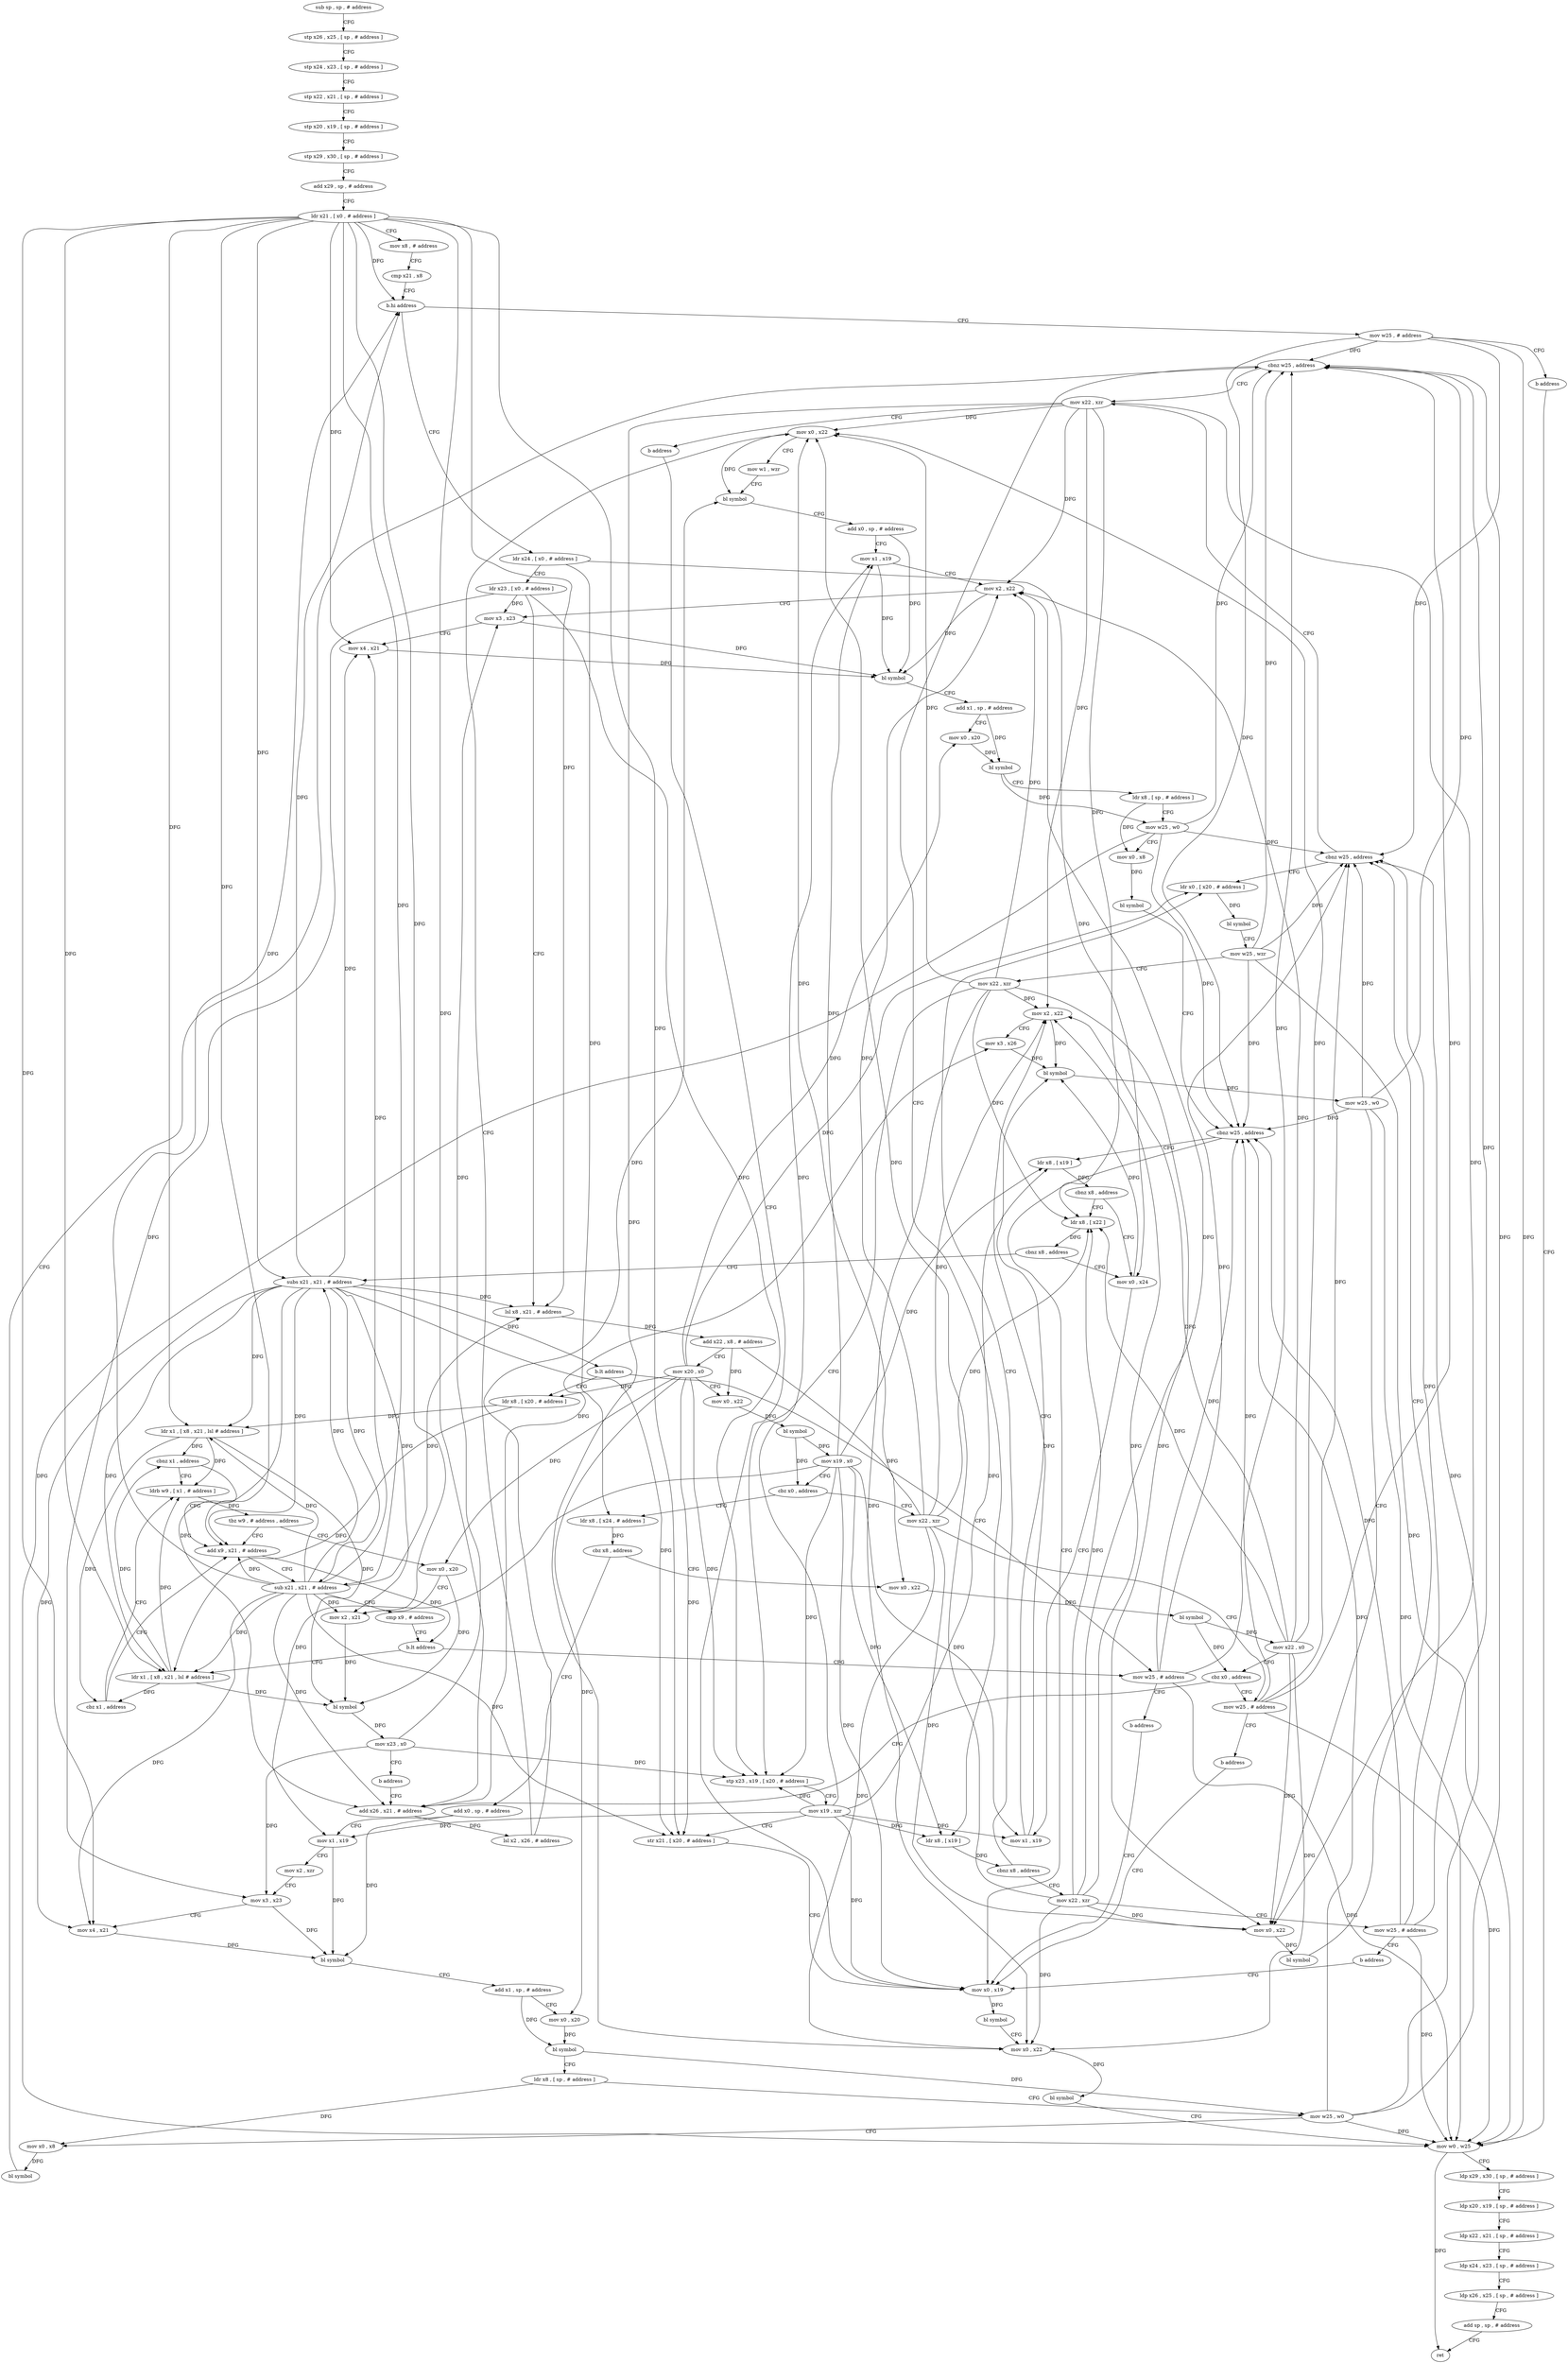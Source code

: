 digraph "func" {
"4246064" [label = "sub sp , sp , # address" ]
"4246068" [label = "stp x26 , x25 , [ sp , # address ]" ]
"4246072" [label = "stp x24 , x23 , [ sp , # address ]" ]
"4246076" [label = "stp x22 , x21 , [ sp , # address ]" ]
"4246080" [label = "stp x20 , x19 , [ sp , # address ]" ]
"4246084" [label = "stp x29 , x30 , [ sp , # address ]" ]
"4246088" [label = "add x29 , sp , # address" ]
"4246092" [label = "ldr x21 , [ x0 , # address ]" ]
"4246096" [label = "mov x8 , # address" ]
"4246100" [label = "cmp x21 , x8" ]
"4246104" [label = "b.hi address" ]
"4246528" [label = "mov w25 , # address" ]
"4246108" [label = "ldr x24 , [ x0 , # address ]" ]
"4246532" [label = "b address" ]
"4246496" [label = "mov w0 , w25" ]
"4246112" [label = "ldr x23 , [ x0 , # address ]" ]
"4246116" [label = "lsl x8 , x21 , # address" ]
"4246120" [label = "add x22 , x8 , # address" ]
"4246124" [label = "mov x20 , x0" ]
"4246128" [label = "mov x0 , x22" ]
"4246132" [label = "bl symbol" ]
"4246136" [label = "mov x19 , x0" ]
"4246140" [label = "cbz x0 , address" ]
"4246536" [label = "mov x22 , xzr" ]
"4246144" [label = "ldr x8 , [ x24 , # address ]" ]
"4246500" [label = "ldp x29 , x30 , [ sp , # address ]" ]
"4246504" [label = "ldp x20 , x19 , [ sp , # address ]" ]
"4246508" [label = "ldp x22 , x21 , [ sp , # address ]" ]
"4246512" [label = "ldp x24 , x23 , [ sp , # address ]" ]
"4246516" [label = "ldp x26 , x25 , [ sp , # address ]" ]
"4246520" [label = "add sp , sp , # address" ]
"4246524" [label = "ret" ]
"4246540" [label = "mov w25 , # address" ]
"4246148" [label = "cbz x8 , address" ]
"4246340" [label = "add x0 , sp , # address" ]
"4246152" [label = "mov x0 , x22" ]
"4246480" [label = "mov x0 , x19" ]
"4246484" [label = "bl symbol" ]
"4246488" [label = "mov x0 , x22" ]
"4246492" [label = "bl symbol" ]
"4246344" [label = "mov x1 , x19" ]
"4246348" [label = "mov x2 , xzr" ]
"4246352" [label = "mov x3 , x23" ]
"4246356" [label = "mov x4 , x21" ]
"4246360" [label = "bl symbol" ]
"4246364" [label = "add x1 , sp , # address" ]
"4246368" [label = "mov x0 , x20" ]
"4246372" [label = "bl symbol" ]
"4246376" [label = "ldr x8 , [ sp , # address ]" ]
"4246380" [label = "mov w25 , w0" ]
"4246384" [label = "mov x0 , x8" ]
"4246388" [label = "bl symbol" ]
"4246392" [label = "cbnz w25 , address" ]
"4246548" [label = "mov x22 , xzr" ]
"4246396" [label = "ldr x8 , [ x19 ]" ]
"4246156" [label = "bl symbol" ]
"4246160" [label = "mov x22 , x0" ]
"4246164" [label = "cbz x0 , address" ]
"4246168" [label = "add x26 , x21 , # address" ]
"4246552" [label = "b address" ]
"4246400" [label = "cbnz x8 , address" ]
"4246452" [label = "ldr x0 , [ x20 , # address ]" ]
"4246404" [label = "mov x22 , xzr" ]
"4246544" [label = "b address" ]
"4246172" [label = "lsl x2 , x26 , # address" ]
"4246176" [label = "mov x0 , x22" ]
"4246180" [label = "mov w1 , wzr" ]
"4246184" [label = "bl symbol" ]
"4246188" [label = "add x0 , sp , # address" ]
"4246192" [label = "mov x1 , x19" ]
"4246196" [label = "mov x2 , x22" ]
"4246200" [label = "mov x3 , x23" ]
"4246204" [label = "mov x4 , x21" ]
"4246208" [label = "bl symbol" ]
"4246212" [label = "add x1 , sp , # address" ]
"4246216" [label = "mov x0 , x20" ]
"4246220" [label = "bl symbol" ]
"4246224" [label = "ldr x8 , [ sp , # address ]" ]
"4246228" [label = "mov w25 , w0" ]
"4246232" [label = "mov x0 , x8" ]
"4246236" [label = "bl symbol" ]
"4246240" [label = "cbnz w25 , address" ]
"4246244" [label = "ldr x8 , [ x19 ]" ]
"4246456" [label = "bl symbol" ]
"4246460" [label = "mov w25 , wzr" ]
"4246464" [label = "mov x22 , xzr" ]
"4246468" [label = "stp x23 , x19 , [ x20 , # address ]" ]
"4246472" [label = "mov x19 , xzr" ]
"4246476" [label = "str x21 , [ x20 , # address ]" ]
"4246408" [label = "mov w25 , # address" ]
"4246412" [label = "b address" ]
"4246248" [label = "cbnz x8 , address" ]
"4246416" [label = "mov x0 , x24" ]
"4246252" [label = "ldr x8 , [ x22 ]" ]
"4246420" [label = "mov x1 , x19" ]
"4246424" [label = "mov x2 , x22" ]
"4246428" [label = "mov x3 , x26" ]
"4246432" [label = "bl symbol" ]
"4246436" [label = "mov w25 , w0" ]
"4246440" [label = "mov x0 , x22" ]
"4246444" [label = "bl symbol" ]
"4246448" [label = "cbnz w25 , address" ]
"4246256" [label = "cbnz x8 , address" ]
"4246260" [label = "subs x21 , x21 , # address" ]
"4246264" [label = "b.lt address" ]
"4246332" [label = "mov w25 , # address" ]
"4246268" [label = "ldr x8 , [ x20 , # address ]" ]
"4246336" [label = "b address" ]
"4246272" [label = "ldr x1 , [ x8 , x21 , lsl # address ]" ]
"4246276" [label = "cbnz x1 , address" ]
"4246304" [label = "ldrb w9 , [ x1 , # address ]" ]
"4246280" [label = "add x9 , x21 , # address" ]
"4246308" [label = "tbz w9 , # address , address" ]
"4246312" [label = "mov x0 , x20" ]
"4246284" [label = "sub x21 , x21 , # address" ]
"4246288" [label = "cmp x9 , # address" ]
"4246292" [label = "b.lt address" ]
"4246296" [label = "ldr x1 , [ x8 , x21 , lsl # address ]" ]
"4246316" [label = "mov x2 , x21" ]
"4246320" [label = "bl symbol" ]
"4246324" [label = "mov x23 , x0" ]
"4246328" [label = "b address" ]
"4246300" [label = "cbz x1 , address" ]
"4246064" -> "4246068" [ label = "CFG" ]
"4246068" -> "4246072" [ label = "CFG" ]
"4246072" -> "4246076" [ label = "CFG" ]
"4246076" -> "4246080" [ label = "CFG" ]
"4246080" -> "4246084" [ label = "CFG" ]
"4246084" -> "4246088" [ label = "CFG" ]
"4246088" -> "4246092" [ label = "CFG" ]
"4246092" -> "4246096" [ label = "CFG" ]
"4246092" -> "4246104" [ label = "DFG" ]
"4246092" -> "4246116" [ label = "DFG" ]
"4246092" -> "4246356" [ label = "DFG" ]
"4246092" -> "4246168" [ label = "DFG" ]
"4246092" -> "4246204" [ label = "DFG" ]
"4246092" -> "4246476" [ label = "DFG" ]
"4246092" -> "4246260" [ label = "DFG" ]
"4246092" -> "4246272" [ label = "DFG" ]
"4246092" -> "4246280" [ label = "DFG" ]
"4246092" -> "4246284" [ label = "DFG" ]
"4246092" -> "4246316" [ label = "DFG" ]
"4246092" -> "4246296" [ label = "DFG" ]
"4246096" -> "4246100" [ label = "CFG" ]
"4246100" -> "4246104" [ label = "CFG" ]
"4246104" -> "4246528" [ label = "CFG" ]
"4246104" -> "4246108" [ label = "CFG" ]
"4246528" -> "4246532" [ label = "CFG" ]
"4246528" -> "4246496" [ label = "DFG" ]
"4246528" -> "4246392" [ label = "DFG" ]
"4246528" -> "4246240" [ label = "DFG" ]
"4246528" -> "4246448" [ label = "DFG" ]
"4246108" -> "4246112" [ label = "CFG" ]
"4246108" -> "4246144" [ label = "DFG" ]
"4246108" -> "4246416" [ label = "DFG" ]
"4246532" -> "4246496" [ label = "CFG" ]
"4246496" -> "4246500" [ label = "CFG" ]
"4246496" -> "4246524" [ label = "DFG" ]
"4246112" -> "4246116" [ label = "CFG" ]
"4246112" -> "4246352" [ label = "DFG" ]
"4246112" -> "4246200" [ label = "DFG" ]
"4246112" -> "4246468" [ label = "DFG" ]
"4246116" -> "4246120" [ label = "DFG" ]
"4246120" -> "4246124" [ label = "CFG" ]
"4246120" -> "4246128" [ label = "DFG" ]
"4246120" -> "4246152" [ label = "DFG" ]
"4246124" -> "4246128" [ label = "CFG" ]
"4246124" -> "4246368" [ label = "DFG" ]
"4246124" -> "4246216" [ label = "DFG" ]
"4246124" -> "4246452" [ label = "DFG" ]
"4246124" -> "4246468" [ label = "DFG" ]
"4246124" -> "4246476" [ label = "DFG" ]
"4246124" -> "4246268" [ label = "DFG" ]
"4246124" -> "4246312" [ label = "DFG" ]
"4246128" -> "4246132" [ label = "DFG" ]
"4246132" -> "4246136" [ label = "DFG" ]
"4246132" -> "4246140" [ label = "DFG" ]
"4246136" -> "4246140" [ label = "CFG" ]
"4246136" -> "4246344" [ label = "DFG" ]
"4246136" -> "4246480" [ label = "DFG" ]
"4246136" -> "4246396" [ label = "DFG" ]
"4246136" -> "4246192" [ label = "DFG" ]
"4246136" -> "4246468" [ label = "DFG" ]
"4246136" -> "4246244" [ label = "DFG" ]
"4246136" -> "4246420" [ label = "DFG" ]
"4246140" -> "4246536" [ label = "CFG" ]
"4246140" -> "4246144" [ label = "CFG" ]
"4246536" -> "4246540" [ label = "CFG" ]
"4246536" -> "4246488" [ label = "DFG" ]
"4246536" -> "4246176" [ label = "DFG" ]
"4246536" -> "4246196" [ label = "DFG" ]
"4246536" -> "4246424" [ label = "DFG" ]
"4246536" -> "4246440" [ label = "DFG" ]
"4246536" -> "4246252" [ label = "DFG" ]
"4246144" -> "4246148" [ label = "DFG" ]
"4246500" -> "4246504" [ label = "CFG" ]
"4246504" -> "4246508" [ label = "CFG" ]
"4246508" -> "4246512" [ label = "CFG" ]
"4246512" -> "4246516" [ label = "CFG" ]
"4246516" -> "4246520" [ label = "CFG" ]
"4246520" -> "4246524" [ label = "CFG" ]
"4246540" -> "4246544" [ label = "CFG" ]
"4246540" -> "4246496" [ label = "DFG" ]
"4246540" -> "4246392" [ label = "DFG" ]
"4246540" -> "4246240" [ label = "DFG" ]
"4246540" -> "4246448" [ label = "DFG" ]
"4246148" -> "4246340" [ label = "CFG" ]
"4246148" -> "4246152" [ label = "CFG" ]
"4246340" -> "4246344" [ label = "CFG" ]
"4246340" -> "4246360" [ label = "DFG" ]
"4246152" -> "4246156" [ label = "DFG" ]
"4246480" -> "4246484" [ label = "DFG" ]
"4246484" -> "4246488" [ label = "CFG" ]
"4246488" -> "4246492" [ label = "DFG" ]
"4246492" -> "4246496" [ label = "CFG" ]
"4246344" -> "4246348" [ label = "CFG" ]
"4246344" -> "4246360" [ label = "DFG" ]
"4246348" -> "4246352" [ label = "CFG" ]
"4246352" -> "4246356" [ label = "CFG" ]
"4246352" -> "4246360" [ label = "DFG" ]
"4246356" -> "4246360" [ label = "DFG" ]
"4246360" -> "4246364" [ label = "CFG" ]
"4246364" -> "4246368" [ label = "CFG" ]
"4246364" -> "4246372" [ label = "DFG" ]
"4246368" -> "4246372" [ label = "DFG" ]
"4246372" -> "4246376" [ label = "CFG" ]
"4246372" -> "4246380" [ label = "DFG" ]
"4246376" -> "4246380" [ label = "CFG" ]
"4246376" -> "4246384" [ label = "DFG" ]
"4246380" -> "4246384" [ label = "CFG" ]
"4246380" -> "4246496" [ label = "DFG" ]
"4246380" -> "4246392" [ label = "DFG" ]
"4246380" -> "4246240" [ label = "DFG" ]
"4246380" -> "4246448" [ label = "DFG" ]
"4246384" -> "4246388" [ label = "DFG" ]
"4246388" -> "4246392" [ label = "CFG" ]
"4246392" -> "4246548" [ label = "CFG" ]
"4246392" -> "4246396" [ label = "CFG" ]
"4246548" -> "4246552" [ label = "CFG" ]
"4246548" -> "4246488" [ label = "DFG" ]
"4246548" -> "4246176" [ label = "DFG" ]
"4246548" -> "4246196" [ label = "DFG" ]
"4246548" -> "4246424" [ label = "DFG" ]
"4246548" -> "4246440" [ label = "DFG" ]
"4246548" -> "4246252" [ label = "DFG" ]
"4246396" -> "4246400" [ label = "DFG" ]
"4246156" -> "4246160" [ label = "DFG" ]
"4246156" -> "4246164" [ label = "DFG" ]
"4246160" -> "4246164" [ label = "CFG" ]
"4246160" -> "4246488" [ label = "DFG" ]
"4246160" -> "4246176" [ label = "DFG" ]
"4246160" -> "4246196" [ label = "DFG" ]
"4246160" -> "4246424" [ label = "DFG" ]
"4246160" -> "4246440" [ label = "DFG" ]
"4246160" -> "4246252" [ label = "DFG" ]
"4246164" -> "4246540" [ label = "CFG" ]
"4246164" -> "4246168" [ label = "CFG" ]
"4246168" -> "4246172" [ label = "DFG" ]
"4246168" -> "4246428" [ label = "DFG" ]
"4246552" -> "4246480" [ label = "CFG" ]
"4246400" -> "4246452" [ label = "CFG" ]
"4246400" -> "4246404" [ label = "CFG" ]
"4246452" -> "4246456" [ label = "DFG" ]
"4246404" -> "4246408" [ label = "CFG" ]
"4246404" -> "4246488" [ label = "DFG" ]
"4246404" -> "4246176" [ label = "DFG" ]
"4246404" -> "4246196" [ label = "DFG" ]
"4246404" -> "4246424" [ label = "DFG" ]
"4246404" -> "4246440" [ label = "DFG" ]
"4246404" -> "4246252" [ label = "DFG" ]
"4246544" -> "4246480" [ label = "CFG" ]
"4246172" -> "4246176" [ label = "CFG" ]
"4246172" -> "4246184" [ label = "DFG" ]
"4246176" -> "4246180" [ label = "CFG" ]
"4246176" -> "4246184" [ label = "DFG" ]
"4246180" -> "4246184" [ label = "CFG" ]
"4246184" -> "4246188" [ label = "CFG" ]
"4246188" -> "4246192" [ label = "CFG" ]
"4246188" -> "4246208" [ label = "DFG" ]
"4246192" -> "4246196" [ label = "CFG" ]
"4246192" -> "4246208" [ label = "DFG" ]
"4246196" -> "4246200" [ label = "CFG" ]
"4246196" -> "4246208" [ label = "DFG" ]
"4246200" -> "4246204" [ label = "CFG" ]
"4246200" -> "4246208" [ label = "DFG" ]
"4246204" -> "4246208" [ label = "DFG" ]
"4246208" -> "4246212" [ label = "CFG" ]
"4246212" -> "4246216" [ label = "CFG" ]
"4246212" -> "4246220" [ label = "DFG" ]
"4246216" -> "4246220" [ label = "DFG" ]
"4246220" -> "4246224" [ label = "CFG" ]
"4246220" -> "4246228" [ label = "DFG" ]
"4246224" -> "4246228" [ label = "CFG" ]
"4246224" -> "4246232" [ label = "DFG" ]
"4246228" -> "4246232" [ label = "CFG" ]
"4246228" -> "4246496" [ label = "DFG" ]
"4246228" -> "4246392" [ label = "DFG" ]
"4246228" -> "4246240" [ label = "DFG" ]
"4246228" -> "4246448" [ label = "DFG" ]
"4246232" -> "4246236" [ label = "DFG" ]
"4246236" -> "4246240" [ label = "CFG" ]
"4246240" -> "4246480" [ label = "CFG" ]
"4246240" -> "4246244" [ label = "CFG" ]
"4246244" -> "4246248" [ label = "DFG" ]
"4246456" -> "4246460" [ label = "CFG" ]
"4246460" -> "4246464" [ label = "CFG" ]
"4246460" -> "4246496" [ label = "DFG" ]
"4246460" -> "4246392" [ label = "DFG" ]
"4246460" -> "4246240" [ label = "DFG" ]
"4246460" -> "4246448" [ label = "DFG" ]
"4246464" -> "4246468" [ label = "CFG" ]
"4246464" -> "4246488" [ label = "DFG" ]
"4246464" -> "4246176" [ label = "DFG" ]
"4246464" -> "4246196" [ label = "DFG" ]
"4246464" -> "4246424" [ label = "DFG" ]
"4246464" -> "4246440" [ label = "DFG" ]
"4246464" -> "4246252" [ label = "DFG" ]
"4246468" -> "4246472" [ label = "CFG" ]
"4246472" -> "4246476" [ label = "CFG" ]
"4246472" -> "4246344" [ label = "DFG" ]
"4246472" -> "4246480" [ label = "DFG" ]
"4246472" -> "4246396" [ label = "DFG" ]
"4246472" -> "4246192" [ label = "DFG" ]
"4246472" -> "4246468" [ label = "DFG" ]
"4246472" -> "4246244" [ label = "DFG" ]
"4246472" -> "4246420" [ label = "DFG" ]
"4246476" -> "4246480" [ label = "CFG" ]
"4246408" -> "4246412" [ label = "CFG" ]
"4246408" -> "4246496" [ label = "DFG" ]
"4246408" -> "4246392" [ label = "DFG" ]
"4246408" -> "4246240" [ label = "DFG" ]
"4246408" -> "4246448" [ label = "DFG" ]
"4246412" -> "4246480" [ label = "CFG" ]
"4246248" -> "4246416" [ label = "CFG" ]
"4246248" -> "4246252" [ label = "CFG" ]
"4246416" -> "4246420" [ label = "CFG" ]
"4246416" -> "4246432" [ label = "DFG" ]
"4246252" -> "4246256" [ label = "DFG" ]
"4246420" -> "4246424" [ label = "CFG" ]
"4246420" -> "4246432" [ label = "DFG" ]
"4246424" -> "4246428" [ label = "CFG" ]
"4246424" -> "4246432" [ label = "DFG" ]
"4246428" -> "4246432" [ label = "DFG" ]
"4246432" -> "4246436" [ label = "DFG" ]
"4246436" -> "4246440" [ label = "CFG" ]
"4246436" -> "4246496" [ label = "DFG" ]
"4246436" -> "4246392" [ label = "DFG" ]
"4246436" -> "4246240" [ label = "DFG" ]
"4246436" -> "4246448" [ label = "DFG" ]
"4246440" -> "4246444" [ label = "DFG" ]
"4246444" -> "4246448" [ label = "CFG" ]
"4246448" -> "4246548" [ label = "CFG" ]
"4246448" -> "4246452" [ label = "CFG" ]
"4246256" -> "4246416" [ label = "CFG" ]
"4246256" -> "4246260" [ label = "CFG" ]
"4246260" -> "4246264" [ label = "DFG" ]
"4246260" -> "4246104" [ label = "DFG" ]
"4246260" -> "4246116" [ label = "DFG" ]
"4246260" -> "4246356" [ label = "DFG" ]
"4246260" -> "4246168" [ label = "DFG" ]
"4246260" -> "4246204" [ label = "DFG" ]
"4246260" -> "4246476" [ label = "DFG" ]
"4246260" -> "4246272" [ label = "DFG" ]
"4246260" -> "4246280" [ label = "DFG" ]
"4246260" -> "4246284" [ label = "DFG" ]
"4246260" -> "4246316" [ label = "DFG" ]
"4246260" -> "4246296" [ label = "DFG" ]
"4246264" -> "4246332" [ label = "CFG" ]
"4246264" -> "4246268" [ label = "CFG" ]
"4246332" -> "4246336" [ label = "CFG" ]
"4246332" -> "4246496" [ label = "DFG" ]
"4246332" -> "4246392" [ label = "DFG" ]
"4246332" -> "4246240" [ label = "DFG" ]
"4246332" -> "4246448" [ label = "DFG" ]
"4246268" -> "4246272" [ label = "DFG" ]
"4246268" -> "4246296" [ label = "DFG" ]
"4246336" -> "4246480" [ label = "CFG" ]
"4246272" -> "4246276" [ label = "DFG" ]
"4246272" -> "4246304" [ label = "DFG" ]
"4246272" -> "4246320" [ label = "DFG" ]
"4246272" -> "4246300" [ label = "DFG" ]
"4246276" -> "4246304" [ label = "CFG" ]
"4246276" -> "4246280" [ label = "CFG" ]
"4246304" -> "4246308" [ label = "DFG" ]
"4246280" -> "4246284" [ label = "CFG" ]
"4246280" -> "4246292" [ label = "DFG" ]
"4246308" -> "4246280" [ label = "CFG" ]
"4246308" -> "4246312" [ label = "CFG" ]
"4246312" -> "4246316" [ label = "CFG" ]
"4246312" -> "4246320" [ label = "DFG" ]
"4246284" -> "4246288" [ label = "CFG" ]
"4246284" -> "4246104" [ label = "DFG" ]
"4246284" -> "4246116" [ label = "DFG" ]
"4246284" -> "4246356" [ label = "DFG" ]
"4246284" -> "4246168" [ label = "DFG" ]
"4246284" -> "4246204" [ label = "DFG" ]
"4246284" -> "4246476" [ label = "DFG" ]
"4246284" -> "4246260" [ label = "DFG" ]
"4246284" -> "4246272" [ label = "DFG" ]
"4246284" -> "4246280" [ label = "DFG" ]
"4246284" -> "4246316" [ label = "DFG" ]
"4246284" -> "4246296" [ label = "DFG" ]
"4246288" -> "4246292" [ label = "CFG" ]
"4246292" -> "4246332" [ label = "CFG" ]
"4246292" -> "4246296" [ label = "CFG" ]
"4246296" -> "4246300" [ label = "DFG" ]
"4246296" -> "4246276" [ label = "DFG" ]
"4246296" -> "4246304" [ label = "DFG" ]
"4246296" -> "4246320" [ label = "DFG" ]
"4246316" -> "4246320" [ label = "DFG" ]
"4246320" -> "4246324" [ label = "DFG" ]
"4246324" -> "4246328" [ label = "CFG" ]
"4246324" -> "4246352" [ label = "DFG" ]
"4246324" -> "4246200" [ label = "DFG" ]
"4246324" -> "4246468" [ label = "DFG" ]
"4246328" -> "4246168" [ label = "CFG" ]
"4246300" -> "4246280" [ label = "CFG" ]
"4246300" -> "4246304" [ label = "CFG" ]
}
